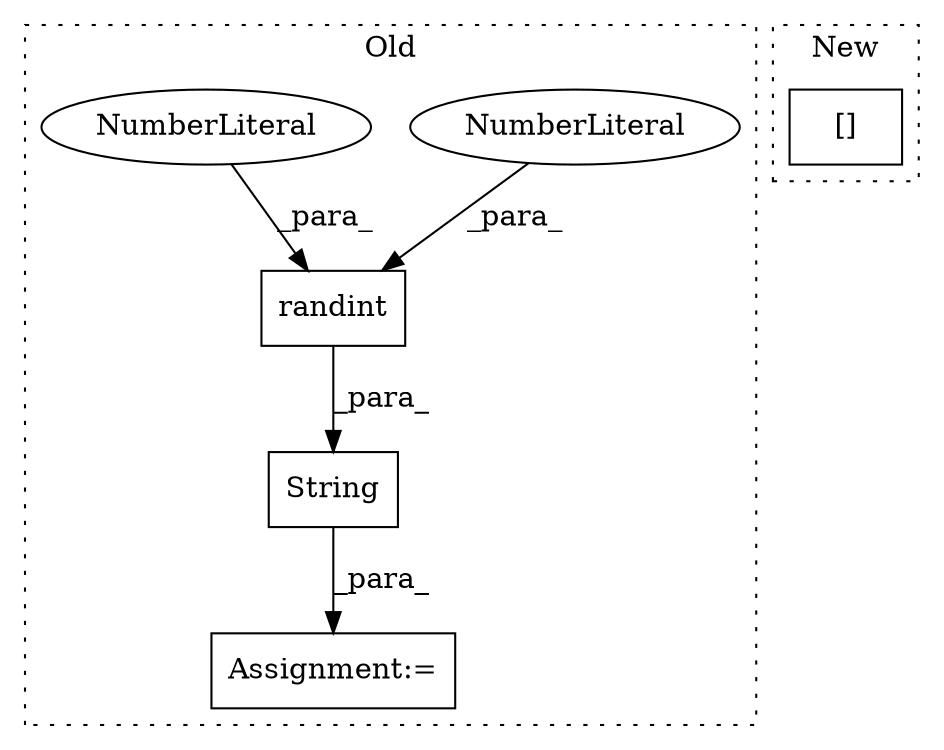 digraph G {
subgraph cluster0 {
1 [label="randint" a="32" s="432,446" l="8,1" shape="box"];
3 [label="NumberLiteral" a="34" s="440" l="1" shape="ellipse"];
4 [label="NumberLiteral" a="34" s="442" l="4" shape="ellipse"];
5 [label="String" a="32" s="418,447" l="7,1" shape="box"];
6 [label="Assignment:=" a="7" s="458" l="1" shape="box"];
label = "Old";
style="dotted";
}
subgraph cluster1 {
2 [label="[]" a="2" s="639,672" l="32,1" shape="box"];
label = "New";
style="dotted";
}
1 -> 5 [label="_para_"];
3 -> 1 [label="_para_"];
4 -> 1 [label="_para_"];
5 -> 6 [label="_para_"];
}
